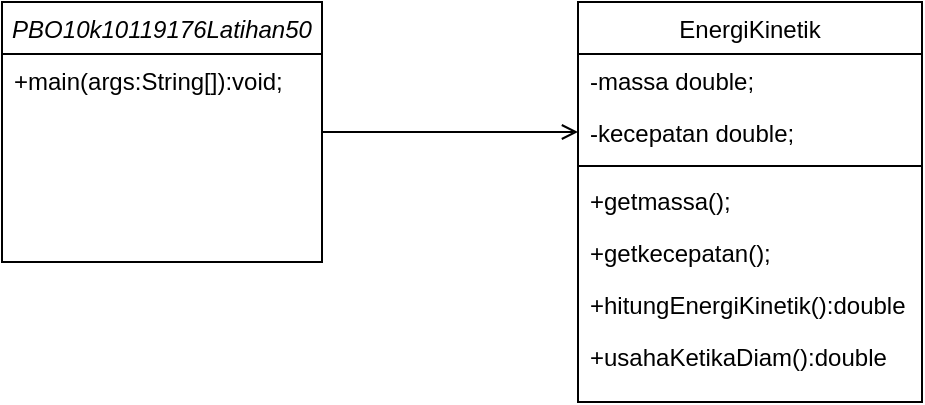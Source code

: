 <mxfile version="13.9.7" type="github">
  <diagram id="C5RBs43oDa-KdzZeNtuy" name="Page-1">
    <mxGraphModel dx="460" dy="752" grid="1" gridSize="10" guides="1" tooltips="1" connect="1" arrows="1" fold="1" page="1" pageScale="1" pageWidth="827" pageHeight="1169" math="0" shadow="0">
      <root>
        <mxCell id="WIyWlLk6GJQsqaUBKTNV-0" />
        <mxCell id="WIyWlLk6GJQsqaUBKTNV-1" parent="WIyWlLk6GJQsqaUBKTNV-0" />
        <mxCell id="4Luneem6djzk6n4-S-tc-0" value="PBO10k10119176Latihan50" style="swimlane;fontStyle=2;align=center;verticalAlign=top;childLayout=stackLayout;horizontal=1;startSize=26;horizontalStack=0;resizeParent=1;resizeLast=0;collapsible=1;marginBottom=0;rounded=0;shadow=0;strokeWidth=1;" vertex="1" parent="WIyWlLk6GJQsqaUBKTNV-1">
          <mxGeometry x="220" y="120" width="160" height="130" as="geometry">
            <mxRectangle x="230" y="140" width="160" height="26" as="alternateBounds" />
          </mxGeometry>
        </mxCell>
        <mxCell id="4Luneem6djzk6n4-S-tc-4" value="+main(args:String[]):void;&#xa;" style="text;align=left;verticalAlign=top;spacingLeft=4;spacingRight=4;overflow=hidden;rotatable=0;points=[[0,0.5],[1,0.5]];portConstraint=eastwest;" vertex="1" parent="4Luneem6djzk6n4-S-tc-0">
          <mxGeometry y="26" width="160" height="26" as="geometry" />
        </mxCell>
        <mxCell id="4Luneem6djzk6n4-S-tc-5" value="EnergiKinetik" style="swimlane;fontStyle=0;align=center;verticalAlign=top;childLayout=stackLayout;horizontal=1;startSize=26;horizontalStack=0;resizeParent=1;resizeLast=0;collapsible=1;marginBottom=0;rounded=0;shadow=0;strokeWidth=1;" vertex="1" parent="WIyWlLk6GJQsqaUBKTNV-1">
          <mxGeometry x="508" y="120" width="172" height="200" as="geometry">
            <mxRectangle x="550" y="140" width="160" height="26" as="alternateBounds" />
          </mxGeometry>
        </mxCell>
        <mxCell id="4Luneem6djzk6n4-S-tc-6" value="-massa double;" style="text;align=left;verticalAlign=top;spacingLeft=4;spacingRight=4;overflow=hidden;rotatable=0;points=[[0,0.5],[1,0.5]];portConstraint=eastwest;rounded=0;shadow=0;html=0;" vertex="1" parent="4Luneem6djzk6n4-S-tc-5">
          <mxGeometry y="26" width="172" height="26" as="geometry" />
        </mxCell>
        <mxCell id="4Luneem6djzk6n4-S-tc-7" value="-kecepatan double;" style="text;align=left;verticalAlign=top;spacingLeft=4;spacingRight=4;overflow=hidden;rotatable=0;points=[[0,0.5],[1,0.5]];portConstraint=eastwest;rounded=0;shadow=0;html=0;" vertex="1" parent="4Luneem6djzk6n4-S-tc-5">
          <mxGeometry y="52" width="172" height="26" as="geometry" />
        </mxCell>
        <mxCell id="4Luneem6djzk6n4-S-tc-8" value="" style="line;html=1;strokeWidth=1;align=left;verticalAlign=middle;spacingTop=-1;spacingLeft=3;spacingRight=3;rotatable=0;labelPosition=right;points=[];portConstraint=eastwest;" vertex="1" parent="4Luneem6djzk6n4-S-tc-5">
          <mxGeometry y="78" width="172" height="8" as="geometry" />
        </mxCell>
        <mxCell id="4Luneem6djzk6n4-S-tc-12" value="+getmassa();&#xa;" style="text;align=left;verticalAlign=top;spacingLeft=4;spacingRight=4;overflow=hidden;rotatable=0;points=[[0,0.5],[1,0.5]];portConstraint=eastwest;" vertex="1" parent="4Luneem6djzk6n4-S-tc-5">
          <mxGeometry y="86" width="172" height="26" as="geometry" />
        </mxCell>
        <mxCell id="4Luneem6djzk6n4-S-tc-11" value="+getkecepatan();&#xa;" style="text;align=left;verticalAlign=top;spacingLeft=4;spacingRight=4;overflow=hidden;rotatable=0;points=[[0,0.5],[1,0.5]];portConstraint=eastwest;" vertex="1" parent="4Luneem6djzk6n4-S-tc-5">
          <mxGeometry y="112" width="172" height="26" as="geometry" />
        </mxCell>
        <mxCell id="4Luneem6djzk6n4-S-tc-15" value="+hitungEnergiKinetik():double" style="text;align=left;verticalAlign=top;spacingLeft=4;spacingRight=4;overflow=hidden;rotatable=0;points=[[0,0.5],[1,0.5]];portConstraint=eastwest;rounded=0;shadow=0;html=0;" vertex="1" parent="4Luneem6djzk6n4-S-tc-5">
          <mxGeometry y="138" width="172" height="26" as="geometry" />
        </mxCell>
        <mxCell id="4Luneem6djzk6n4-S-tc-16" value="+usahaKetikaDiam():double" style="text;align=left;verticalAlign=top;spacingLeft=4;spacingRight=4;overflow=hidden;rotatable=0;points=[[0,0.5],[1,0.5]];portConstraint=eastwest;rounded=0;shadow=0;html=0;" vertex="1" parent="4Luneem6djzk6n4-S-tc-5">
          <mxGeometry y="164" width="172" height="26" as="geometry" />
        </mxCell>
        <mxCell id="4Luneem6djzk6n4-S-tc-10" value="" style="endArrow=open;shadow=0;strokeWidth=1;rounded=0;endFill=1;edgeStyle=elbowEdgeStyle;elbow=vertical;" edge="1" parent="WIyWlLk6GJQsqaUBKTNV-1" source="4Luneem6djzk6n4-S-tc-0" target="4Luneem6djzk6n4-S-tc-5">
          <mxGeometry x="0.5" y="41" relative="1" as="geometry">
            <mxPoint x="380" y="192" as="sourcePoint" />
            <mxPoint x="540" y="192" as="targetPoint" />
            <mxPoint x="-40" y="32" as="offset" />
          </mxGeometry>
        </mxCell>
      </root>
    </mxGraphModel>
  </diagram>
</mxfile>
